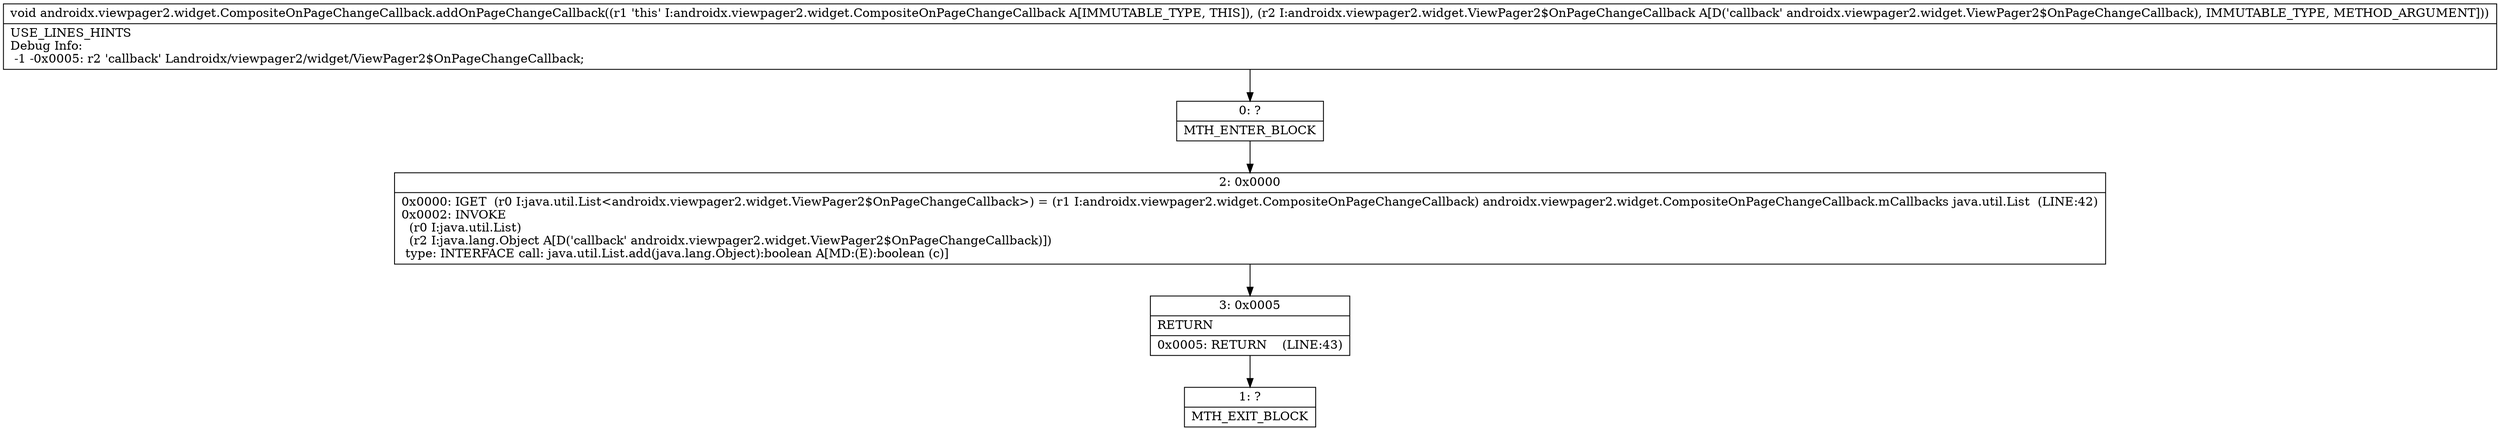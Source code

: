 digraph "CFG forandroidx.viewpager2.widget.CompositeOnPageChangeCallback.addOnPageChangeCallback(Landroidx\/viewpager2\/widget\/ViewPager2$OnPageChangeCallback;)V" {
Node_0 [shape=record,label="{0\:\ ?|MTH_ENTER_BLOCK\l}"];
Node_2 [shape=record,label="{2\:\ 0x0000|0x0000: IGET  (r0 I:java.util.List\<androidx.viewpager2.widget.ViewPager2$OnPageChangeCallback\>) = (r1 I:androidx.viewpager2.widget.CompositeOnPageChangeCallback) androidx.viewpager2.widget.CompositeOnPageChangeCallback.mCallbacks java.util.List  (LINE:42)\l0x0002: INVOKE  \l  (r0 I:java.util.List)\l  (r2 I:java.lang.Object A[D('callback' androidx.viewpager2.widget.ViewPager2$OnPageChangeCallback)])\l type: INTERFACE call: java.util.List.add(java.lang.Object):boolean A[MD:(E):boolean (c)]\l}"];
Node_3 [shape=record,label="{3\:\ 0x0005|RETURN\l|0x0005: RETURN    (LINE:43)\l}"];
Node_1 [shape=record,label="{1\:\ ?|MTH_EXIT_BLOCK\l}"];
MethodNode[shape=record,label="{void androidx.viewpager2.widget.CompositeOnPageChangeCallback.addOnPageChangeCallback((r1 'this' I:androidx.viewpager2.widget.CompositeOnPageChangeCallback A[IMMUTABLE_TYPE, THIS]), (r2 I:androidx.viewpager2.widget.ViewPager2$OnPageChangeCallback A[D('callback' androidx.viewpager2.widget.ViewPager2$OnPageChangeCallback), IMMUTABLE_TYPE, METHOD_ARGUMENT]))  | USE_LINES_HINTS\lDebug Info:\l  \-1 \-0x0005: r2 'callback' Landroidx\/viewpager2\/widget\/ViewPager2$OnPageChangeCallback;\l}"];
MethodNode -> Node_0;Node_0 -> Node_2;
Node_2 -> Node_3;
Node_3 -> Node_1;
}

